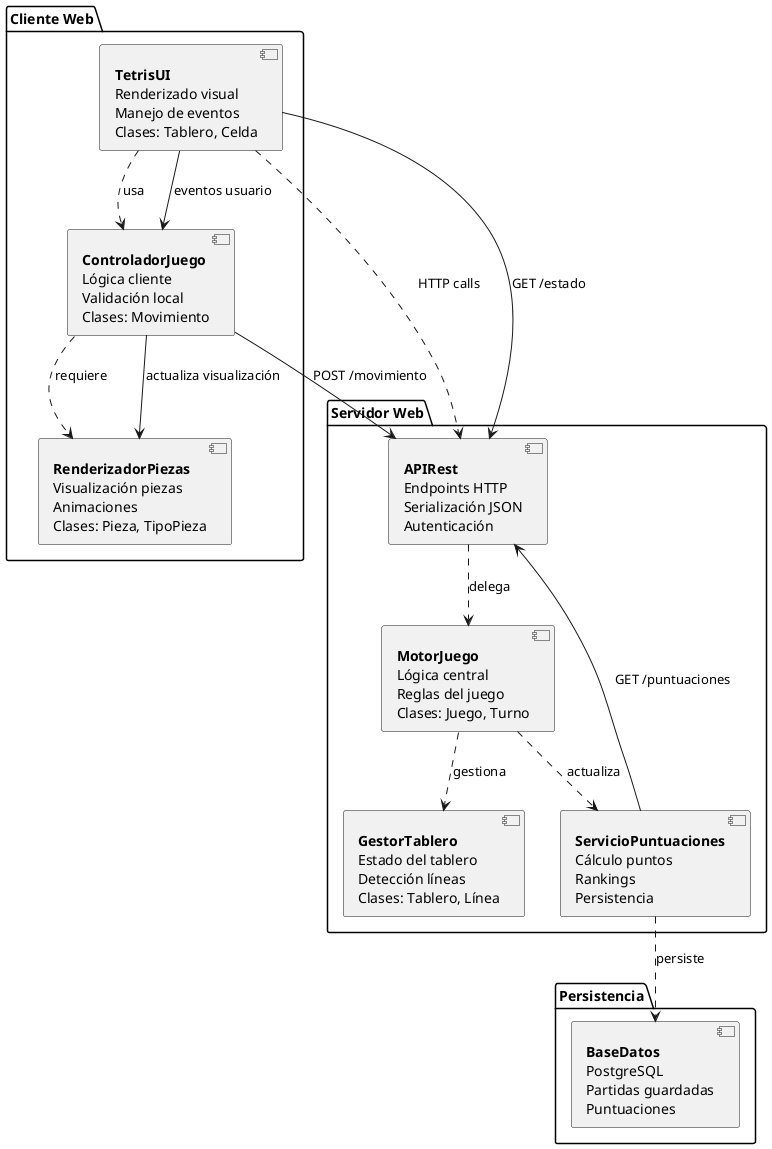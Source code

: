 @startuml

package "Cliente Web" {
  component ui [
    <b>TetrisUI</b>
    Renderizado visual
    Manejo de eventos
    Clases: Tablero, Celda
  ]
  
  component controller [
    <b>ControladorJuego</b>
    Lógica cliente
    Validación local
    Clases: Movimiento
  ]
  
  component renderer [
    <b>RenderizadorPiezas</b>
    Visualización piezas
    Animaciones
    Clases: Pieza, TipoPieza
  ]
}

package "Servidor Web" {
  component api [
    <b>APIRest</b>
    Endpoints HTTP
    Serialización JSON
    Autenticación
  ]
  
  component engine [
    <b>MotorJuego</b>
    Lógica central
    Reglas del juego
    Clases: Juego, Turno
  ]
  
  component board [
    <b>GestorTablero</b>
    Estado del tablero
    Detección líneas
    Clases: Tablero, Línea
  ]
  
  component scores [
    <b>ServicioPuntuaciones</b>
    Cálculo puntos
    Rankings
    Persistencia
  ]
}

package "Persistencia" {
  component db [
    <b>BaseDatos</b>
    PostgreSQL
    Partidas guardadas
    Puntuaciones
  ]
}

' Interfaces provides
ui ..> controller : usa
controller ..> renderer : requiere
ui ..> api : HTTP calls

api ..> engine : delega
engine ..> board : gestiona
engine ..> scores : actualiza
scores ..> db : persiste

' Dependencias entre componentes del cliente
controller --> renderer : "actualiza visualización"
ui --> controller : "eventos usuario"

' Comunicación cliente-servidor
controller --> api : "POST /movimiento"
ui --> api : "GET /estado"
scores --> api : "GET /puntuaciones"

@enduml